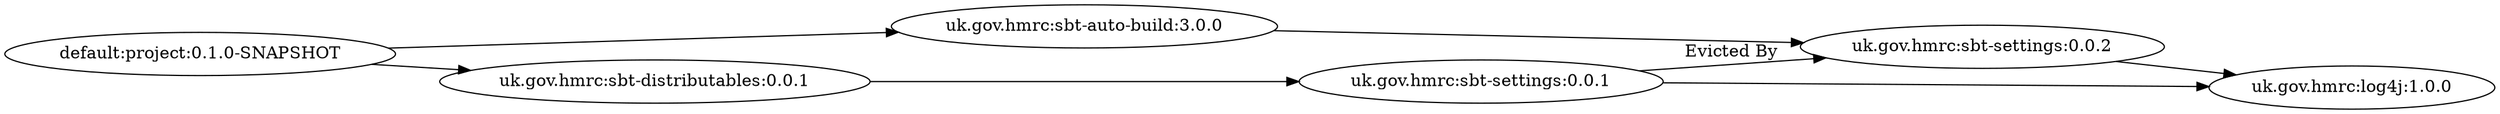 digraph "dependency-graph" {
    graph[rankdir="LR"]
    edge [
        arrowtail="none"
    ]
    "default:project:0.1.0-SNAPSHOT" -> "uk.gov.hmrc:sbt-auto-build:3.0.0"
    "default:project:0.1.0-SNAPSHOT" -> "uk.gov.hmrc:sbt-distributables:0.0.1"

    "uk.gov.hmrc:sbt-auto-build:3.0.0" -> "uk.gov.hmrc:sbt-settings:0.0.2"
    "uk.gov.hmrc:sbt-distributables:0.0.1" -> "uk.gov.hmrc:sbt-settings:0.0.1"

    "uk.gov.hmrc:sbt-settings:0.0.1" -> "uk.gov.hmrc:log4j:1.0.0"
    "uk.gov.hmrc:sbt-settings:0.0.2" -> "uk.gov.hmrc:log4j:1.0.0"

    "uk.gov.hmrc:sbt-settings:0.0.1" -> "uk.gov.hmrc:sbt-settings:0.0.2" [label="Evicted By" style="stroke-dasharray: 5,5"]
}
